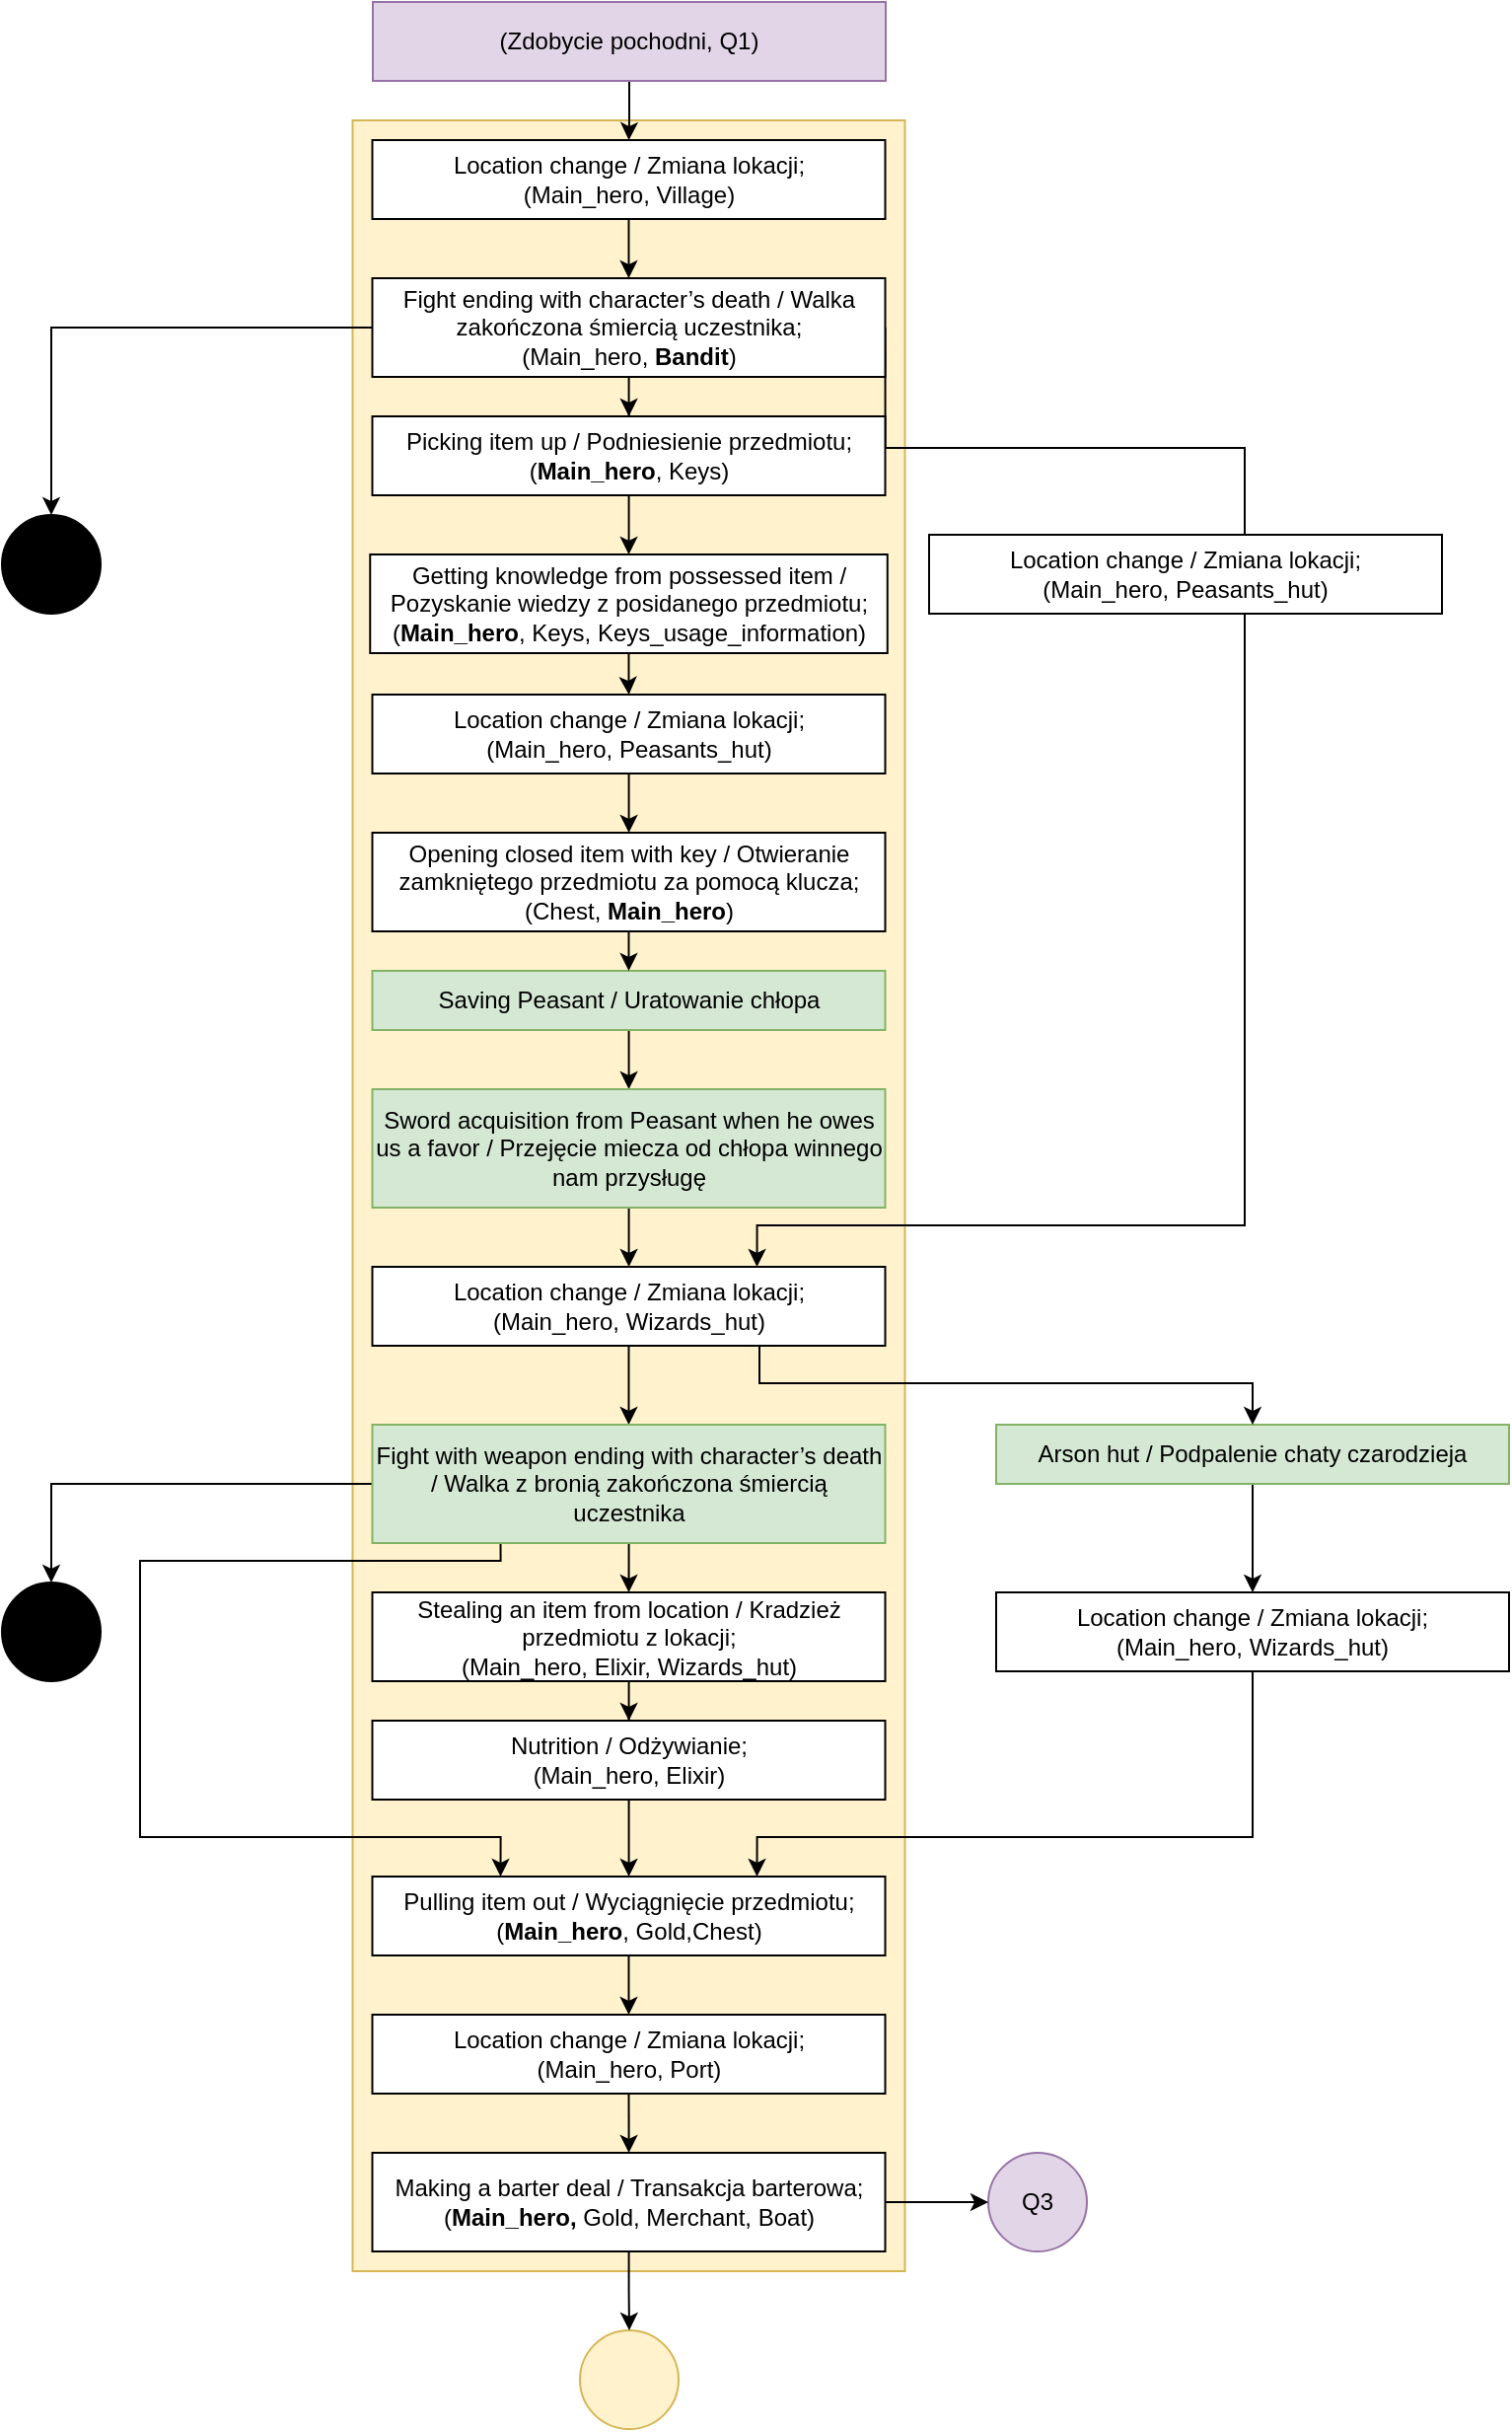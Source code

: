 <mxfile version="14.5.1" type="device"><diagram name="Strona-1" id="PNkyRw3HsYg8rFuvGoaS"><mxGraphModel dx="1326" dy="2095" grid="1" gridSize="10" guides="1" tooltips="1" connect="1" arrows="1" fold="1" page="1" pageScale="1" pageWidth="827" pageHeight="1169" math="0" shadow="0"><root><mxCell id="0"/><mxCell id="1" parent="0"/><mxCell id="kIgCW8GHjUs7GYbLNcyb-100" value="" style="rounded=0;whiteSpace=wrap;html=1;glass=0;strokeColor=#d6b656;fillColor=#fff2cc;" parent="1" vertex="1"><mxGeometry x="227.75" y="-1109" width="280" height="1090" as="geometry"/></mxCell><mxCell id="kIgCW8GHjUs7GYbLNcyb-101" style="edgeStyle=orthogonalEdgeStyle;rounded=0;orthogonalLoop=1;jettySize=auto;html=1;exitX=0.5;exitY=1;exitDx=0;exitDy=0;" parent="1" source="kIgCW8GHjUs7GYbLNcyb-102" target="kIgCW8GHjUs7GYbLNcyb-104" edge="1"><mxGeometry relative="1" as="geometry"/></mxCell><mxCell id="kIgCW8GHjUs7GYbLNcyb-102" value="(Zdobycie pochodni, Q1)" style="rounded=0;whiteSpace=wrap;html=1;fillColor=#e1d5e7;strokeColor=#9673a6;" parent="1" vertex="1"><mxGeometry x="238" y="-1169" width="260" height="40" as="geometry"/></mxCell><mxCell id="EHAijrpnLVNCPBSq5dfU-14" style="edgeStyle=orthogonalEdgeStyle;rounded=0;orthogonalLoop=1;jettySize=auto;html=1;exitX=0.5;exitY=1;exitDx=0;exitDy=0;entryX=0.5;entryY=0;entryDx=0;entryDy=0;" parent="1" source="kIgCW8GHjUs7GYbLNcyb-104" target="kIgCW8GHjUs7GYbLNcyb-110" edge="1"><mxGeometry relative="1" as="geometry"/></mxCell><mxCell id="kIgCW8GHjUs7GYbLNcyb-104" value="Location change / Zmiana lokacji;&lt;br&gt;(Main_hero, Village)&lt;br&gt;&lt;span id=&quot;docs-internal-guid-80d11d3c-7fff-467b-9088-28576675106a&quot;&gt;&lt;/span&gt;" style="rounded=0;whiteSpace=wrap;html=1;" parent="1" vertex="1"><mxGeometry x="237.75" y="-1099" width="260" height="40" as="geometry"/></mxCell><mxCell id="EHAijrpnLVNCPBSq5dfU-12" style="edgeStyle=orthogonalEdgeStyle;rounded=0;orthogonalLoop=1;jettySize=auto;html=1;entryX=0.5;entryY=0;entryDx=0;entryDy=0;" parent="1" source="kIgCW8GHjUs7GYbLNcyb-110" target="kIgCW8GHjUs7GYbLNcyb-111" edge="1"><mxGeometry relative="1" as="geometry"/></mxCell><mxCell id="cTQU_-x6_LIw6cRnJF_x-6" style="edgeStyle=orthogonalEdgeStyle;rounded=0;orthogonalLoop=1;jettySize=auto;html=1;exitX=1;exitY=0.5;exitDx=0;exitDy=0;entryX=0.75;entryY=0;entryDx=0;entryDy=0;" parent="1" source="kIgCW8GHjUs7GYbLNcyb-110" target="EHAijrpnLVNCPBSq5dfU-22" edge="1"><mxGeometry relative="1" as="geometry"><Array as="points"><mxPoint x="680" y="-943"/><mxPoint x="680" y="-549"/><mxPoint x="433" y="-549"/></Array></mxGeometry></mxCell><mxCell id="V3QvmxT4TthxorctRU1v-4" style="edgeStyle=orthogonalEdgeStyle;rounded=0;orthogonalLoop=1;jettySize=auto;html=1;" parent="1" source="kIgCW8GHjUs7GYbLNcyb-110" target="V3QvmxT4TthxorctRU1v-1" edge="1"><mxGeometry relative="1" as="geometry"/></mxCell><mxCell id="kIgCW8GHjUs7GYbLNcyb-110" value="Fight ending with character’s death / Walka zakończona śmiercią uczestnika;&lt;br&gt;(Main_hero,&amp;nbsp;&lt;b&gt;Bandit&lt;/b&gt;)" style="rounded=0;whiteSpace=wrap;html=1;" parent="1" vertex="1"><mxGeometry x="237.75" y="-1029" width="260" height="50" as="geometry"/></mxCell><mxCell id="kIgCW8GHjUs7GYbLNcyb-111" value="" style="ellipse;whiteSpace=wrap;html=1;aspect=fixed;strokeColor=#000000;fillColor=#000000;" parent="1" vertex="1"><mxGeometry x="50" y="-909" width="50" height="50" as="geometry"/></mxCell><mxCell id="cTQU_-x6_LIw6cRnJF_x-22" style="edgeStyle=orthogonalEdgeStyle;rounded=0;orthogonalLoop=1;jettySize=auto;html=1;entryX=0.5;entryY=0;entryDx=0;entryDy=0;" parent="1" source="kIgCW8GHjUs7GYbLNcyb-129" target="tsdkRc7_EYkFQD1YQ5OY-2" edge="1"><mxGeometry relative="1" as="geometry"><Array as="points"/></mxGeometry></mxCell><mxCell id="kIgCW8GHjUs7GYbLNcyb-129" value="Arson hut / Podpalenie chaty czarodzieja" style="rounded=0;whiteSpace=wrap;html=1;strokeColor=#82b366;fillColor=#d5e8d4;" parent="1" vertex="1"><mxGeometry x="554" y="-448" width="260" height="30" as="geometry"/></mxCell><mxCell id="cTQU_-x6_LIw6cRnJF_x-17" value="" style="edgeStyle=orthogonalEdgeStyle;rounded=0;orthogonalLoop=1;jettySize=auto;html=1;" parent="1" source="kIgCW8GHjUs7GYbLNcyb-136" target="EHAijrpnLVNCPBSq5dfU-62" edge="1"><mxGeometry relative="1" as="geometry"/></mxCell><mxCell id="kIgCW8GHjUs7GYbLNcyb-136" value="Stealing an item from location / Kradzież przedmiotu z lokacji;&lt;br&gt;(Main_hero, Elixir, Wizards_hut)" style="rounded=0;whiteSpace=wrap;html=1;" parent="1" vertex="1"><mxGeometry x="237.75" y="-363" width="260" height="45" as="geometry"/></mxCell><mxCell id="WOGjP8CMHOOhMJbFm_ox-5" style="edgeStyle=orthogonalEdgeStyle;rounded=0;orthogonalLoop=1;jettySize=auto;html=1;" parent="1" source="EHAijrpnLVNCPBSq5dfU-9" target="WOGjP8CMHOOhMJbFm_ox-4" edge="1"><mxGeometry relative="1" as="geometry"/></mxCell><mxCell id="EHAijrpnLVNCPBSq5dfU-9" value="Saving Peasant / Uratowanie chłopa" style="rounded=0;whiteSpace=wrap;html=1;fillColor=#d5e8d4;strokeColor=#82b366;" parent="1" vertex="1"><mxGeometry x="237.75" y="-678" width="260" height="30" as="geometry"/></mxCell><mxCell id="cTQU_-x6_LIw6cRnJF_x-12" value="" style="edgeStyle=orthogonalEdgeStyle;rounded=0;orthogonalLoop=1;jettySize=auto;html=1;" parent="1" source="EHAijrpnLVNCPBSq5dfU-22" target="EHAijrpnLVNCPBSq5dfU-40" edge="1"><mxGeometry relative="1" as="geometry"/></mxCell><mxCell id="cTQU_-x6_LIw6cRnJF_x-21" style="edgeStyle=orthogonalEdgeStyle;rounded=0;orthogonalLoop=1;jettySize=auto;html=1;exitX=0.75;exitY=1;exitDx=0;exitDy=0;" parent="1" source="EHAijrpnLVNCPBSq5dfU-22" target="kIgCW8GHjUs7GYbLNcyb-129" edge="1"><mxGeometry relative="1" as="geometry"><Array as="points"><mxPoint x="434" y="-469"/><mxPoint x="684" y="-469"/></Array></mxGeometry></mxCell><mxCell id="EHAijrpnLVNCPBSq5dfU-22" value="Location change / Zmiana lokacji;&lt;br&gt;(Main_hero, Wizards_hut)&lt;br&gt;&lt;span id=&quot;docs-internal-guid-80d11d3c-7fff-467b-9088-28576675106a&quot;&gt;&lt;/span&gt;" style="rounded=0;whiteSpace=wrap;html=1;" parent="1" vertex="1"><mxGeometry x="237.75" y="-528" width="260" height="40" as="geometry"/></mxCell><mxCell id="cTQU_-x6_LIw6cRnJF_x-14" style="edgeStyle=orthogonalEdgeStyle;rounded=0;orthogonalLoop=1;jettySize=auto;html=1;entryX=0.5;entryY=0;entryDx=0;entryDy=0;" parent="1" source="EHAijrpnLVNCPBSq5dfU-40" target="kIgCW8GHjUs7GYbLNcyb-136" edge="1"><mxGeometry relative="1" as="geometry"/></mxCell><mxCell id="M61Px4nuW8ES9vwXxcMO-6" style="edgeStyle=orthogonalEdgeStyle;rounded=0;orthogonalLoop=1;jettySize=auto;html=1;" parent="1" source="EHAijrpnLVNCPBSq5dfU-40" target="M61Px4nuW8ES9vwXxcMO-2" edge="1"><mxGeometry relative="1" as="geometry"/></mxCell><mxCell id="8KdG2uWQGngqeLWQRaMw-6" style="edgeStyle=orthogonalEdgeStyle;rounded=0;orthogonalLoop=1;jettySize=auto;html=1;entryX=0.25;entryY=0;entryDx=0;entryDy=0;exitX=0.25;exitY=1;exitDx=0;exitDy=0;" parent="1" source="EHAijrpnLVNCPBSq5dfU-40" target="EHAijrpnLVNCPBSq5dfU-52" edge="1"><mxGeometry relative="1" as="geometry"><mxPoint x="154" y="-218" as="targetPoint"/><Array as="points"><mxPoint x="303" y="-379"/><mxPoint x="120" y="-379"/><mxPoint x="120" y="-239"/><mxPoint x="303" y="-239"/></Array></mxGeometry></mxCell><mxCell id="EHAijrpnLVNCPBSq5dfU-40" value="Fight with weapon ending with character’s death / Walka z bronią zakończona śmiercią uczestnika" style="rounded=0;whiteSpace=wrap;html=1;fillColor=#d5e8d4;strokeColor=#82b366;" parent="1" vertex="1"><mxGeometry x="237.75" y="-448" width="260" height="60" as="geometry"/></mxCell><mxCell id="EHAijrpnLVNCPBSq5dfU-54" style="edgeStyle=orthogonalEdgeStyle;rounded=0;orthogonalLoop=1;jettySize=auto;html=1;exitX=0.5;exitY=1;exitDx=0;exitDy=0;" parent="1" source="EHAijrpnLVNCPBSq5dfU-43" target="8KdG2uWQGngqeLWQRaMw-1" edge="1"><mxGeometry relative="1" as="geometry"><mxPoint x="369" y="-79" as="targetPoint"/></mxGeometry></mxCell><mxCell id="EHAijrpnLVNCPBSq5dfU-43" value="Location change / Zmiana lokacji;&lt;br&gt;(Main_hero, Port)&lt;br&gt;&lt;span id=&quot;docs-internal-guid-80d11d3c-7fff-467b-9088-28576675106a&quot;&gt;&lt;/span&gt;" style="rounded=0;whiteSpace=wrap;html=1;" parent="1" vertex="1"><mxGeometry x="237.75" y="-149" width="260" height="40" as="geometry"/></mxCell><mxCell id="EHAijrpnLVNCPBSq5dfU-57" style="edgeStyle=orthogonalEdgeStyle;rounded=0;orthogonalLoop=1;jettySize=auto;html=1;exitX=0.5;exitY=1;exitDx=0;exitDy=0;entryX=0.5;entryY=0;entryDx=0;entryDy=0;" parent="1" source="EHAijrpnLVNCPBSq5dfU-52" target="EHAijrpnLVNCPBSq5dfU-43" edge="1"><mxGeometry relative="1" as="geometry"/></mxCell><mxCell id="EHAijrpnLVNCPBSq5dfU-52" value="Pulling item out / Wyciągnięcie przedmiotu;&lt;br&gt;(&lt;b&gt;Main_hero&lt;/b&gt;, Gold,Chest)" style="rounded=0;whiteSpace=wrap;html=1;" parent="1" vertex="1"><mxGeometry x="237.75" y="-219" width="260" height="40" as="geometry"/></mxCell><mxCell id="cTQU_-x6_LIw6cRnJF_x-16" value="" style="edgeStyle=orthogonalEdgeStyle;rounded=0;orthogonalLoop=1;jettySize=auto;html=1;" parent="1" source="EHAijrpnLVNCPBSq5dfU-62" target="EHAijrpnLVNCPBSq5dfU-52" edge="1"><mxGeometry relative="1" as="geometry"/></mxCell><mxCell id="EHAijrpnLVNCPBSq5dfU-62" value="Nutrition / Odżywianie;&lt;br&gt;(Main_hero, Elixir)" style="rounded=0;whiteSpace=wrap;html=1;" parent="1" vertex="1"><mxGeometry x="237.75" y="-298" width="260" height="40" as="geometry"/></mxCell><mxCell id="cTQU_-x6_LIw6cRnJF_x-4" style="edgeStyle=orthogonalEdgeStyle;rounded=0;orthogonalLoop=1;jettySize=auto;html=1;exitX=0.5;exitY=1;exitDx=0;exitDy=0;entryX=0.5;entryY=0;entryDx=0;entryDy=0;" parent="1" source="cTQU_-x6_LIw6cRnJF_x-1" target="EHAijrpnLVNCPBSq5dfU-9" edge="1"><mxGeometry relative="1" as="geometry"/></mxCell><mxCell id="cTQU_-x6_LIw6cRnJF_x-1" value="Opening closed item with key / Otwieranie zamkniętego przedmiotu za pomocą klucza;&lt;br&gt;(Chest,&amp;nbsp;&lt;b&gt;Main_hero&lt;/b&gt;)" style="rounded=0;whiteSpace=wrap;html=1;" parent="1" vertex="1"><mxGeometry x="237.75" y="-748" width="260" height="50" as="geometry"/></mxCell><mxCell id="M61Px4nuW8ES9vwXxcMO-1" value="" style="ellipse;whiteSpace=wrap;html=1;aspect=fixed;strokeColor=#d6b656;fillColor=#fff2cc;" parent="1" vertex="1"><mxGeometry x="343" y="11" width="50" height="50" as="geometry"/></mxCell><mxCell id="M61Px4nuW8ES9vwXxcMO-2" value="" style="ellipse;whiteSpace=wrap;html=1;aspect=fixed;strokeColor=#000000;fillColor=#000000;" parent="1" vertex="1"><mxGeometry x="50" y="-368" width="50" height="50" as="geometry"/></mxCell><mxCell id="M61Px4nuW8ES9vwXxcMO-3" value="Q3" style="ellipse;whiteSpace=wrap;html=1;aspect=fixed;strokeColor=#9673a6;fillColor=#e1d5e7;" parent="1" vertex="1"><mxGeometry x="550" y="-79" width="50" height="50" as="geometry"/></mxCell><mxCell id="8KdG2uWQGngqeLWQRaMw-2" style="edgeStyle=orthogonalEdgeStyle;rounded=0;orthogonalLoop=1;jettySize=auto;html=1;entryX=0;entryY=0.5;entryDx=0;entryDy=0;" parent="1" source="8KdG2uWQGngqeLWQRaMw-1" target="M61Px4nuW8ES9vwXxcMO-3" edge="1"><mxGeometry relative="1" as="geometry"/></mxCell><mxCell id="8KdG2uWQGngqeLWQRaMw-3" style="edgeStyle=orthogonalEdgeStyle;rounded=0;orthogonalLoop=1;jettySize=auto;html=1;entryX=0.5;entryY=0;entryDx=0;entryDy=0;" parent="1" source="8KdG2uWQGngqeLWQRaMw-1" target="M61Px4nuW8ES9vwXxcMO-1" edge="1"><mxGeometry relative="1" as="geometry"/></mxCell><mxCell id="8KdG2uWQGngqeLWQRaMw-1" value="Making a barter deal / Transakcja barterowa;&lt;br&gt;(&lt;b&gt;Main_hero,&amp;nbsp;&lt;/b&gt;Gold, Merchant, Boat)" style="rounded=0;whiteSpace=wrap;html=1;" parent="1" vertex="1"><mxGeometry x="237.75" y="-79" width="260" height="50" as="geometry"/></mxCell><mxCell id="WOGjP8CMHOOhMJbFm_ox-9" style="edgeStyle=orthogonalEdgeStyle;rounded=0;orthogonalLoop=1;jettySize=auto;html=1;" parent="1" source="WOGjP8CMHOOhMJbFm_ox-1" target="cTQU_-x6_LIw6cRnJF_x-1" edge="1"><mxGeometry relative="1" as="geometry"/></mxCell><mxCell id="WOGjP8CMHOOhMJbFm_ox-1" value="Location change / Zmiana lokacji;&lt;br&gt;(Main_hero, Peasants_hut)&lt;br&gt;&lt;span id=&quot;docs-internal-guid-80d11d3c-7fff-467b-9088-28576675106a&quot;&gt;&lt;/span&gt;" style="rounded=0;whiteSpace=wrap;html=1;" parent="1" vertex="1"><mxGeometry x="237.75" y="-818" width="260" height="40" as="geometry"/></mxCell><mxCell id="WOGjP8CMHOOhMJbFm_ox-6" style="edgeStyle=orthogonalEdgeStyle;rounded=0;orthogonalLoop=1;jettySize=auto;html=1;" parent="1" source="WOGjP8CMHOOhMJbFm_ox-4" target="EHAijrpnLVNCPBSq5dfU-22" edge="1"><mxGeometry relative="1" as="geometry"/></mxCell><mxCell id="WOGjP8CMHOOhMJbFm_ox-4" value="Sword acquisition from Peasant when he owes us a favor / Przejęcie miecza od chłopa winnego nam przysługę" style="rounded=0;whiteSpace=wrap;html=1;fillColor=#d5e8d4;strokeColor=#82b366;" parent="1" vertex="1"><mxGeometry x="237.75" y="-618" width="260" height="60" as="geometry"/></mxCell><mxCell id="tsdkRc7_EYkFQD1YQ5OY-3" style="edgeStyle=orthogonalEdgeStyle;rounded=0;orthogonalLoop=1;jettySize=auto;html=1;exitX=0.5;exitY=1;exitDx=0;exitDy=0;entryX=0.75;entryY=0;entryDx=0;entryDy=0;fontColor=#FF3333;" parent="1" source="tsdkRc7_EYkFQD1YQ5OY-2" target="EHAijrpnLVNCPBSq5dfU-52" edge="1"><mxGeometry relative="1" as="geometry"><Array as="points"><mxPoint x="684" y="-239"/><mxPoint x="433" y="-239"/></Array></mxGeometry></mxCell><mxCell id="tsdkRc7_EYkFQD1YQ5OY-2" value="Location change / Zmiana lokacji;&lt;br&gt;(Main_hero, Wizards_hut)&lt;br&gt;&lt;span id=&quot;docs-internal-guid-80d11d3c-7fff-467b-9088-28576675106a&quot;&gt;&lt;/span&gt;" style="rounded=0;whiteSpace=wrap;html=1;" parent="1" vertex="1"><mxGeometry x="554" y="-363" width="260" height="40" as="geometry"/></mxCell><mxCell id="V3QvmxT4TthxorctRU1v-5" style="edgeStyle=orthogonalEdgeStyle;rounded=0;orthogonalLoop=1;jettySize=auto;html=1;" parent="1" source="V3QvmxT4TthxorctRU1v-1" target="V3QvmxT4TthxorctRU1v-3" edge="1"><mxGeometry relative="1" as="geometry"/></mxCell><mxCell id="V3QvmxT4TthxorctRU1v-1" value="Picking item up / Podniesienie przedmiotu;&lt;br&gt;(&lt;b&gt;Main_hero&lt;/b&gt;, Keys)&lt;br&gt;&lt;span id=&quot;docs-internal-guid-80d11d3c-7fff-467b-9088-28576675106a&quot;&gt;&lt;/span&gt;" style="rounded=0;whiteSpace=wrap;html=1;" parent="1" vertex="1"><mxGeometry x="237.75" y="-959" width="260" height="40" as="geometry"/></mxCell><mxCell id="V3QvmxT4TthxorctRU1v-2" value="Location change / Zmiana lokacji;&lt;br&gt;(Main_hero, Peasants_hut)&lt;br&gt;&lt;span id=&quot;docs-internal-guid-80d11d3c-7fff-467b-9088-28576675106a&quot;&gt;&lt;/span&gt;" style="rounded=0;whiteSpace=wrap;html=1;" parent="1" vertex="1"><mxGeometry x="520" y="-899" width="260" height="40" as="geometry"/></mxCell><mxCell id="V3QvmxT4TthxorctRU1v-6" style="edgeStyle=orthogonalEdgeStyle;rounded=0;orthogonalLoop=1;jettySize=auto;html=1;" parent="1" source="V3QvmxT4TthxorctRU1v-3" target="WOGjP8CMHOOhMJbFm_ox-1" edge="1"><mxGeometry relative="1" as="geometry"/></mxCell><mxCell id="V3QvmxT4TthxorctRU1v-3" value="Getting knowledge from possessed item / Pozyskanie wiedzy z posidanego przedmiotu;&lt;br&gt;(&lt;b&gt;Main_hero&lt;/b&gt;, Keys, Keys_usage_information)&lt;br&gt;&lt;span id=&quot;docs-internal-guid-80d11d3c-7fff-467b-9088-28576675106a&quot;&gt;&lt;/span&gt;" style="rounded=0;whiteSpace=wrap;html=1;" parent="1" vertex="1"><mxGeometry x="236.63" y="-889" width="262.25" height="50" as="geometry"/></mxCell></root></mxGraphModel></diagram></mxfile>